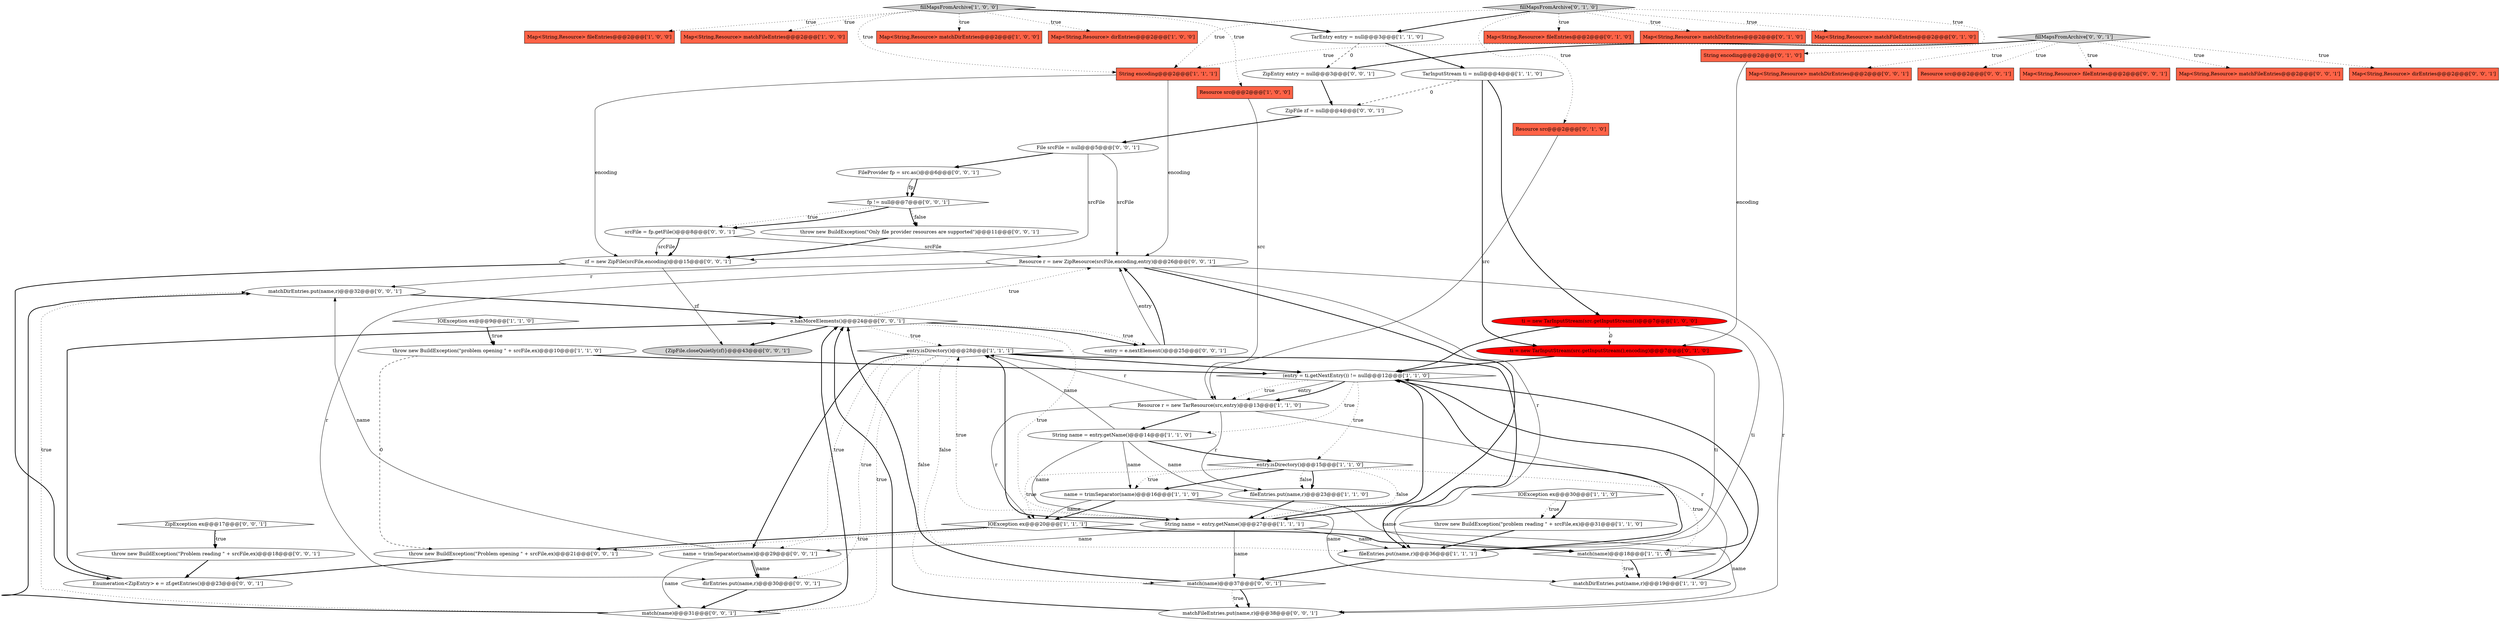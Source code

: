 digraph {
24 [style = filled, label = "String encoding@@@2@@@['1', '1', '1']", fillcolor = tomato, shape = box image = "AAA0AAABBB1BBB"];
55 [style = filled, label = "throw new BuildException(\"Only file provider resources are supported\")@@@11@@@['0', '0', '1']", fillcolor = white, shape = ellipse image = "AAA0AAABBB3BBB"];
39 [style = filled, label = "Resource r = new ZipResource(srcFile,encoding,entry)@@@26@@@['0', '0', '1']", fillcolor = white, shape = ellipse image = "AAA0AAABBB3BBB"];
9 [style = filled, label = "TarEntry entry = null@@@3@@@['1', '1', '0']", fillcolor = white, shape = ellipse image = "AAA0AAABBB1BBB"];
57 [style = filled, label = "fillMapsFromArchive['0', '0', '1']", fillcolor = lightgray, shape = diamond image = "AAA0AAABBB3BBB"];
22 [style = filled, label = "(entry = ti.getNextEntry()) != null@@@12@@@['1', '1', '0']", fillcolor = white, shape = diamond image = "AAA0AAABBB1BBB"];
21 [style = filled, label = "name = trimSeparator(name)@@@16@@@['1', '1', '0']", fillcolor = white, shape = ellipse image = "AAA0AAABBB1BBB"];
6 [style = filled, label = "Map<String,Resource> fileEntries@@@2@@@['1', '0', '0']", fillcolor = tomato, shape = box image = "AAA0AAABBB1BBB"];
18 [style = filled, label = "IOException ex@@@30@@@['1', '1', '0']", fillcolor = white, shape = diamond image = "AAA0AAABBB1BBB"];
0 [style = filled, label = "matchDirEntries.put(name,r)@@@19@@@['1', '1', '0']", fillcolor = white, shape = ellipse image = "AAA0AAABBB1BBB"];
11 [style = filled, label = "ti = new TarInputStream(src.getInputStream())@@@7@@@['1', '0', '0']", fillcolor = red, shape = ellipse image = "AAA1AAABBB1BBB"];
28 [style = filled, label = "ti = new TarInputStream(src.getInputStream(),encoding)@@@7@@@['0', '1', '0']", fillcolor = red, shape = ellipse image = "AAA1AAABBB2BBB"];
33 [style = filled, label = "FileProvider fp = src.as()@@@6@@@['0', '0', '1']", fillcolor = white, shape = ellipse image = "AAA0AAABBB3BBB"];
14 [style = filled, label = "Map<String,Resource> matchFileEntries@@@2@@@['1', '0', '0']", fillcolor = tomato, shape = box image = "AAA0AAABBB1BBB"];
37 [style = filled, label = "name = trimSeparator(name)@@@29@@@['0', '0', '1']", fillcolor = white, shape = ellipse image = "AAA0AAABBB3BBB"];
47 [style = filled, label = "ZipFile zf = null@@@4@@@['0', '0', '1']", fillcolor = white, shape = ellipse image = "AAA0AAABBB3BBB"];
17 [style = filled, label = "Map<String,Resource> matchDirEntries@@@2@@@['1', '0', '0']", fillcolor = tomato, shape = box image = "AAA0AAABBB1BBB"];
49 [style = filled, label = "matchDirEntries.put(name,r)@@@32@@@['0', '0', '1']", fillcolor = white, shape = ellipse image = "AAA0AAABBB3BBB"];
29 [style = filled, label = "Map<String,Resource> fileEntries@@@2@@@['0', '1', '0']", fillcolor = tomato, shape = box image = "AAA0AAABBB2BBB"];
19 [style = filled, label = "IOException ex@@@9@@@['1', '1', '0']", fillcolor = white, shape = diamond image = "AAA0AAABBB1BBB"];
40 [style = filled, label = "fp != null@@@7@@@['0', '0', '1']", fillcolor = white, shape = diamond image = "AAA0AAABBB3BBB"];
38 [style = filled, label = "match(name)@@@37@@@['0', '0', '1']", fillcolor = white, shape = diamond image = "AAA0AAABBB3BBB"];
2 [style = filled, label = "String name = entry.getName()@@@14@@@['1', '1', '0']", fillcolor = white, shape = ellipse image = "AAA0AAABBB1BBB"];
60 [style = filled, label = "zf = new ZipFile(srcFile,encoding)@@@15@@@['0', '0', '1']", fillcolor = white, shape = ellipse image = "AAA0AAABBB3BBB"];
41 [style = filled, label = "srcFile = fp.getFile()@@@8@@@['0', '0', '1']", fillcolor = white, shape = ellipse image = "AAA0AAABBB3BBB"];
1 [style = filled, label = "entry.isDirectory()@@@15@@@['1', '1', '0']", fillcolor = white, shape = diamond image = "AAA0AAABBB1BBB"];
43 [style = filled, label = "e.hasMoreElements()@@@24@@@['0', '0', '1']", fillcolor = white, shape = diamond image = "AAA0AAABBB3BBB"];
46 [style = filled, label = "dirEntries.put(name,r)@@@30@@@['0', '0', '1']", fillcolor = white, shape = ellipse image = "AAA0AAABBB3BBB"];
48 [style = filled, label = "Map<String,Resource> matchDirEntries@@@2@@@['0', '0', '1']", fillcolor = tomato, shape = box image = "AAA0AAABBB3BBB"];
12 [style = filled, label = "Resource src@@@2@@@['1', '0', '0']", fillcolor = tomato, shape = box image = "AAA0AAABBB1BBB"];
45 [style = filled, label = "Resource src@@@2@@@['0', '0', '1']", fillcolor = tomato, shape = box image = "AAA0AAABBB3BBB"];
58 [style = filled, label = "ZipException ex@@@17@@@['0', '0', '1']", fillcolor = white, shape = diamond image = "AAA0AAABBB3BBB"];
36 [style = filled, label = "throw new BuildException(\"Problem reading \" + srcFile,ex)@@@18@@@['0', '0', '1']", fillcolor = white, shape = ellipse image = "AAA0AAABBB3BBB"];
20 [style = filled, label = "throw new BuildException(\"problem reading \" + srcFile,ex)@@@31@@@['1', '1', '0']", fillcolor = white, shape = ellipse image = "AAA0AAABBB1BBB"];
7 [style = filled, label = "entry.isDirectory()@@@28@@@['1', '1', '1']", fillcolor = white, shape = diamond image = "AAA0AAABBB1BBB"];
5 [style = filled, label = "String name = entry.getName()@@@27@@@['1', '1', '1']", fillcolor = white, shape = ellipse image = "AAA0AAABBB1BBB"];
25 [style = filled, label = "IOException ex@@@20@@@['1', '1', '1']", fillcolor = white, shape = diamond image = "AAA0AAABBB1BBB"];
8 [style = filled, label = "fillMapsFromArchive['1', '0', '0']", fillcolor = lightgray, shape = diamond image = "AAA0AAABBB1BBB"];
4 [style = filled, label = "Map<String,Resource> dirEntries@@@2@@@['1', '0', '0']", fillcolor = tomato, shape = box image = "AAA0AAABBB1BBB"];
30 [style = filled, label = "Map<String,Resource> matchDirEntries@@@2@@@['0', '1', '0']", fillcolor = tomato, shape = box image = "AAA0AAABBB2BBB"];
32 [style = filled, label = "String encoding@@@2@@@['0', '1', '0']", fillcolor = tomato, shape = box image = "AAA0AAABBB2BBB"];
35 [style = filled, label = "matchFileEntries.put(name,r)@@@38@@@['0', '0', '1']", fillcolor = white, shape = ellipse image = "AAA0AAABBB3BBB"];
59 [style = filled, label = "entry = e.nextElement()@@@25@@@['0', '0', '1']", fillcolor = white, shape = ellipse image = "AAA0AAABBB3BBB"];
56 [style = filled, label = "{ZipFile.closeQuietly(zf)}@@@43@@@['0', '0', '1']", fillcolor = lightgray, shape = ellipse image = "AAA0AAABBB3BBB"];
31 [style = filled, label = "fillMapsFromArchive['0', '1', '0']", fillcolor = lightgray, shape = diamond image = "AAA0AAABBB2BBB"];
34 [style = filled, label = "throw new BuildException(\"Problem opening \" + srcFile,ex)@@@21@@@['0', '0', '1']", fillcolor = white, shape = ellipse image = "AAA0AAABBB3BBB"];
44 [style = filled, label = "Map<String,Resource> fileEntries@@@2@@@['0', '0', '1']", fillcolor = tomato, shape = box image = "AAA0AAABBB3BBB"];
23 [style = filled, label = "TarInputStream ti = null@@@4@@@['1', '1', '0']", fillcolor = white, shape = ellipse image = "AAA0AAABBB1BBB"];
26 [style = filled, label = "Map<String,Resource> matchFileEntries@@@2@@@['0', '1', '0']", fillcolor = tomato, shape = box image = "AAA0AAABBB2BBB"];
53 [style = filled, label = "Map<String,Resource> matchFileEntries@@@2@@@['0', '0', '1']", fillcolor = tomato, shape = box image = "AAA0AAABBB3BBB"];
15 [style = filled, label = "fileEntries.put(name,r)@@@36@@@['1', '1', '1']", fillcolor = white, shape = ellipse image = "AAA0AAABBB1BBB"];
10 [style = filled, label = "Resource r = new TarResource(src,entry)@@@13@@@['1', '1', '0']", fillcolor = white, shape = ellipse image = "AAA0AAABBB1BBB"];
16 [style = filled, label = "match(name)@@@18@@@['1', '1', '0']", fillcolor = white, shape = diamond image = "AAA0AAABBB1BBB"];
3 [style = filled, label = "fileEntries.put(name,r)@@@23@@@['1', '1', '0']", fillcolor = white, shape = ellipse image = "AAA0AAABBB1BBB"];
51 [style = filled, label = "Enumeration<ZipEntry> e = zf.getEntries()@@@23@@@['0', '0', '1']", fillcolor = white, shape = ellipse image = "AAA0AAABBB3BBB"];
52 [style = filled, label = "match(name)@@@31@@@['0', '0', '1']", fillcolor = white, shape = diamond image = "AAA0AAABBB3BBB"];
42 [style = filled, label = "ZipEntry entry = null@@@3@@@['0', '0', '1']", fillcolor = white, shape = ellipse image = "AAA0AAABBB3BBB"];
27 [style = filled, label = "Resource src@@@2@@@['0', '1', '0']", fillcolor = tomato, shape = box image = "AAA0AAABBB2BBB"];
13 [style = filled, label = "throw new BuildException(\"problem opening \" + srcFile,ex)@@@10@@@['1', '1', '0']", fillcolor = white, shape = ellipse image = "AAA0AAABBB1BBB"];
50 [style = filled, label = "File srcFile = null@@@5@@@['0', '0', '1']", fillcolor = white, shape = ellipse image = "AAA0AAABBB3BBB"];
54 [style = filled, label = "Map<String,Resource> dirEntries@@@2@@@['0', '0', '1']", fillcolor = tomato, shape = box image = "AAA0AAABBB3BBB"];
10->7 [style = solid, label="r"];
50->60 [style = solid, label="srcFile"];
16->0 [style = bold, label=""];
22->15 [style = bold, label=""];
57->45 [style = dotted, label="true"];
25->34 [style = bold, label=""];
31->9 [style = bold, label=""];
40->55 [style = bold, label=""];
43->5 [style = dotted, label="true"];
1->21 [style = dotted, label="true"];
37->52 [style = solid, label="name"];
18->20 [style = dotted, label="true"];
35->43 [style = bold, label=""];
37->49 [style = solid, label="name"];
8->4 [style = dotted, label="true"];
23->28 [style = bold, label=""];
3->5 [style = bold, label=""];
21->16 [style = solid, label="name"];
57->24 [style = dotted, label="true"];
57->44 [style = dotted, label="true"];
21->0 [style = solid, label="name"];
1->21 [style = bold, label=""];
10->0 [style = solid, label="r"];
2->7 [style = solid, label="name"];
31->27 [style = dotted, label="true"];
57->48 [style = dotted, label="true"];
1->5 [style = dotted, label="false"];
39->46 [style = solid, label="r"];
13->22 [style = bold, label=""];
20->15 [style = bold, label=""];
40->41 [style = dotted, label="true"];
60->51 [style = bold, label=""];
55->60 [style = bold, label=""];
15->38 [style = bold, label=""];
57->54 [style = dotted, label="true"];
21->25 [style = solid, label="name"];
8->17 [style = dotted, label="true"];
41->39 [style = solid, label="srcFile"];
59->39 [style = solid, label="entry"];
7->37 [style = bold, label=""];
59->39 [style = bold, label=""];
5->37 [style = solid, label="name"];
21->25 [style = bold, label=""];
7->52 [style = dotted, label="true"];
43->59 [style = dotted, label="true"];
31->30 [style = dotted, label="true"];
18->20 [style = bold, label=""];
32->28 [style = solid, label="encoding"];
39->35 [style = solid, label="r"];
37->46 [style = bold, label=""];
19->13 [style = bold, label=""];
8->12 [style = dotted, label="true"];
5->7 [style = dotted, label="true"];
12->10 [style = solid, label="src"];
7->46 [style = dotted, label="true"];
22->10 [style = solid, label="entry"];
8->14 [style = dotted, label="true"];
5->7 [style = bold, label=""];
10->2 [style = bold, label=""];
31->29 [style = dotted, label="true"];
38->35 [style = bold, label=""];
7->15 [style = dotted, label="false"];
5->22 [style = bold, label=""];
5->15 [style = solid, label="name"];
43->59 [style = bold, label=""];
36->51 [style = bold, label=""];
9->42 [style = dashed, label="0"];
39->5 [style = bold, label=""];
2->1 [style = bold, label=""];
50->39 [style = solid, label="srcFile"];
1->3 [style = bold, label=""];
42->47 [style = bold, label=""];
5->38 [style = solid, label="name"];
7->38 [style = dotted, label="false"];
25->16 [style = bold, label=""];
2->21 [style = solid, label="name"];
40->55 [style = dotted, label="false"];
47->50 [style = bold, label=""];
8->24 [style = dotted, label="true"];
34->51 [style = bold, label=""];
7->22 [style = bold, label=""];
52->43 [style = bold, label=""];
57->53 [style = dotted, label="true"];
22->1 [style = dotted, label="true"];
33->40 [style = solid, label="fp"];
8->6 [style = dotted, label="true"];
10->3 [style = solid, label="r"];
2->3 [style = solid, label="name"];
22->10 [style = bold, label=""];
11->22 [style = bold, label=""];
7->15 [style = bold, label=""];
51->43 [style = bold, label=""];
27->10 [style = solid, label="src"];
1->16 [style = dotted, label="true"];
50->33 [style = bold, label=""];
28->15 [style = solid, label="ti"];
23->11 [style = bold, label=""];
13->34 [style = dashed, label="0"];
28->22 [style = bold, label=""];
38->43 [style = bold, label=""];
10->25 [style = solid, label="r"];
58->36 [style = bold, label=""];
37->46 [style = solid, label="name"];
1->3 [style = dotted, label="false"];
57->42 [style = bold, label=""];
22->10 [style = dotted, label="true"];
1->25 [style = dotted, label="true"];
52->49 [style = dotted, label="true"];
2->5 [style = solid, label="name"];
52->49 [style = bold, label=""];
25->34 [style = dotted, label="true"];
41->60 [style = solid, label="srcFile"];
58->36 [style = dotted, label="true"];
41->60 [style = bold, label=""];
11->15 [style = solid, label="ti"];
19->13 [style = dotted, label="true"];
5->35 [style = solid, label="name"];
16->22 [style = bold, label=""];
46->52 [style = bold, label=""];
49->43 [style = bold, label=""];
7->37 [style = dotted, label="true"];
22->2 [style = dotted, label="true"];
31->32 [style = dotted, label="true"];
9->23 [style = bold, label=""];
11->28 [style = dashed, label="0"];
24->60 [style = solid, label="encoding"];
23->47 [style = dashed, label="0"];
60->56 [style = solid, label="zf"];
33->40 [style = bold, label=""];
16->0 [style = dotted, label="true"];
31->26 [style = dotted, label="true"];
38->35 [style = dotted, label="true"];
0->22 [style = bold, label=""];
40->41 [style = bold, label=""];
8->9 [style = bold, label=""];
43->7 [style = dotted, label="true"];
24->39 [style = solid, label="encoding"];
39->49 [style = solid, label="r"];
31->24 [style = dotted, label="true"];
39->15 [style = solid, label="r"];
43->56 [style = bold, label=""];
43->39 [style = dotted, label="true"];
}
